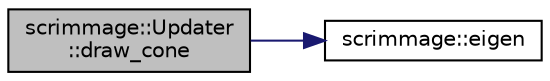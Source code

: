 digraph "scrimmage::Updater::draw_cone"
{
 // LATEX_PDF_SIZE
  edge [fontname="Helvetica",fontsize="10",labelfontname="Helvetica",labelfontsize="10"];
  node [fontname="Helvetica",fontsize="10",shape=record];
  rankdir="LR";
  Node1 [label="scrimmage::Updater\l::draw_cone",height=0.2,width=0.4,color="black", fillcolor="grey75", style="filled", fontcolor="black",tooltip=" "];
  Node1 -> Node2 [color="midnightblue",fontsize="10",style="solid",fontname="Helvetica"];
  Node2 [label="scrimmage::eigen",height=0.2,width=0.4,color="black", fillcolor="white", style="filled",URL="$namespacescrimmage.html#ab2d47d6fdf703fcba5c03add2b8555e8",tooltip=" "];
}
